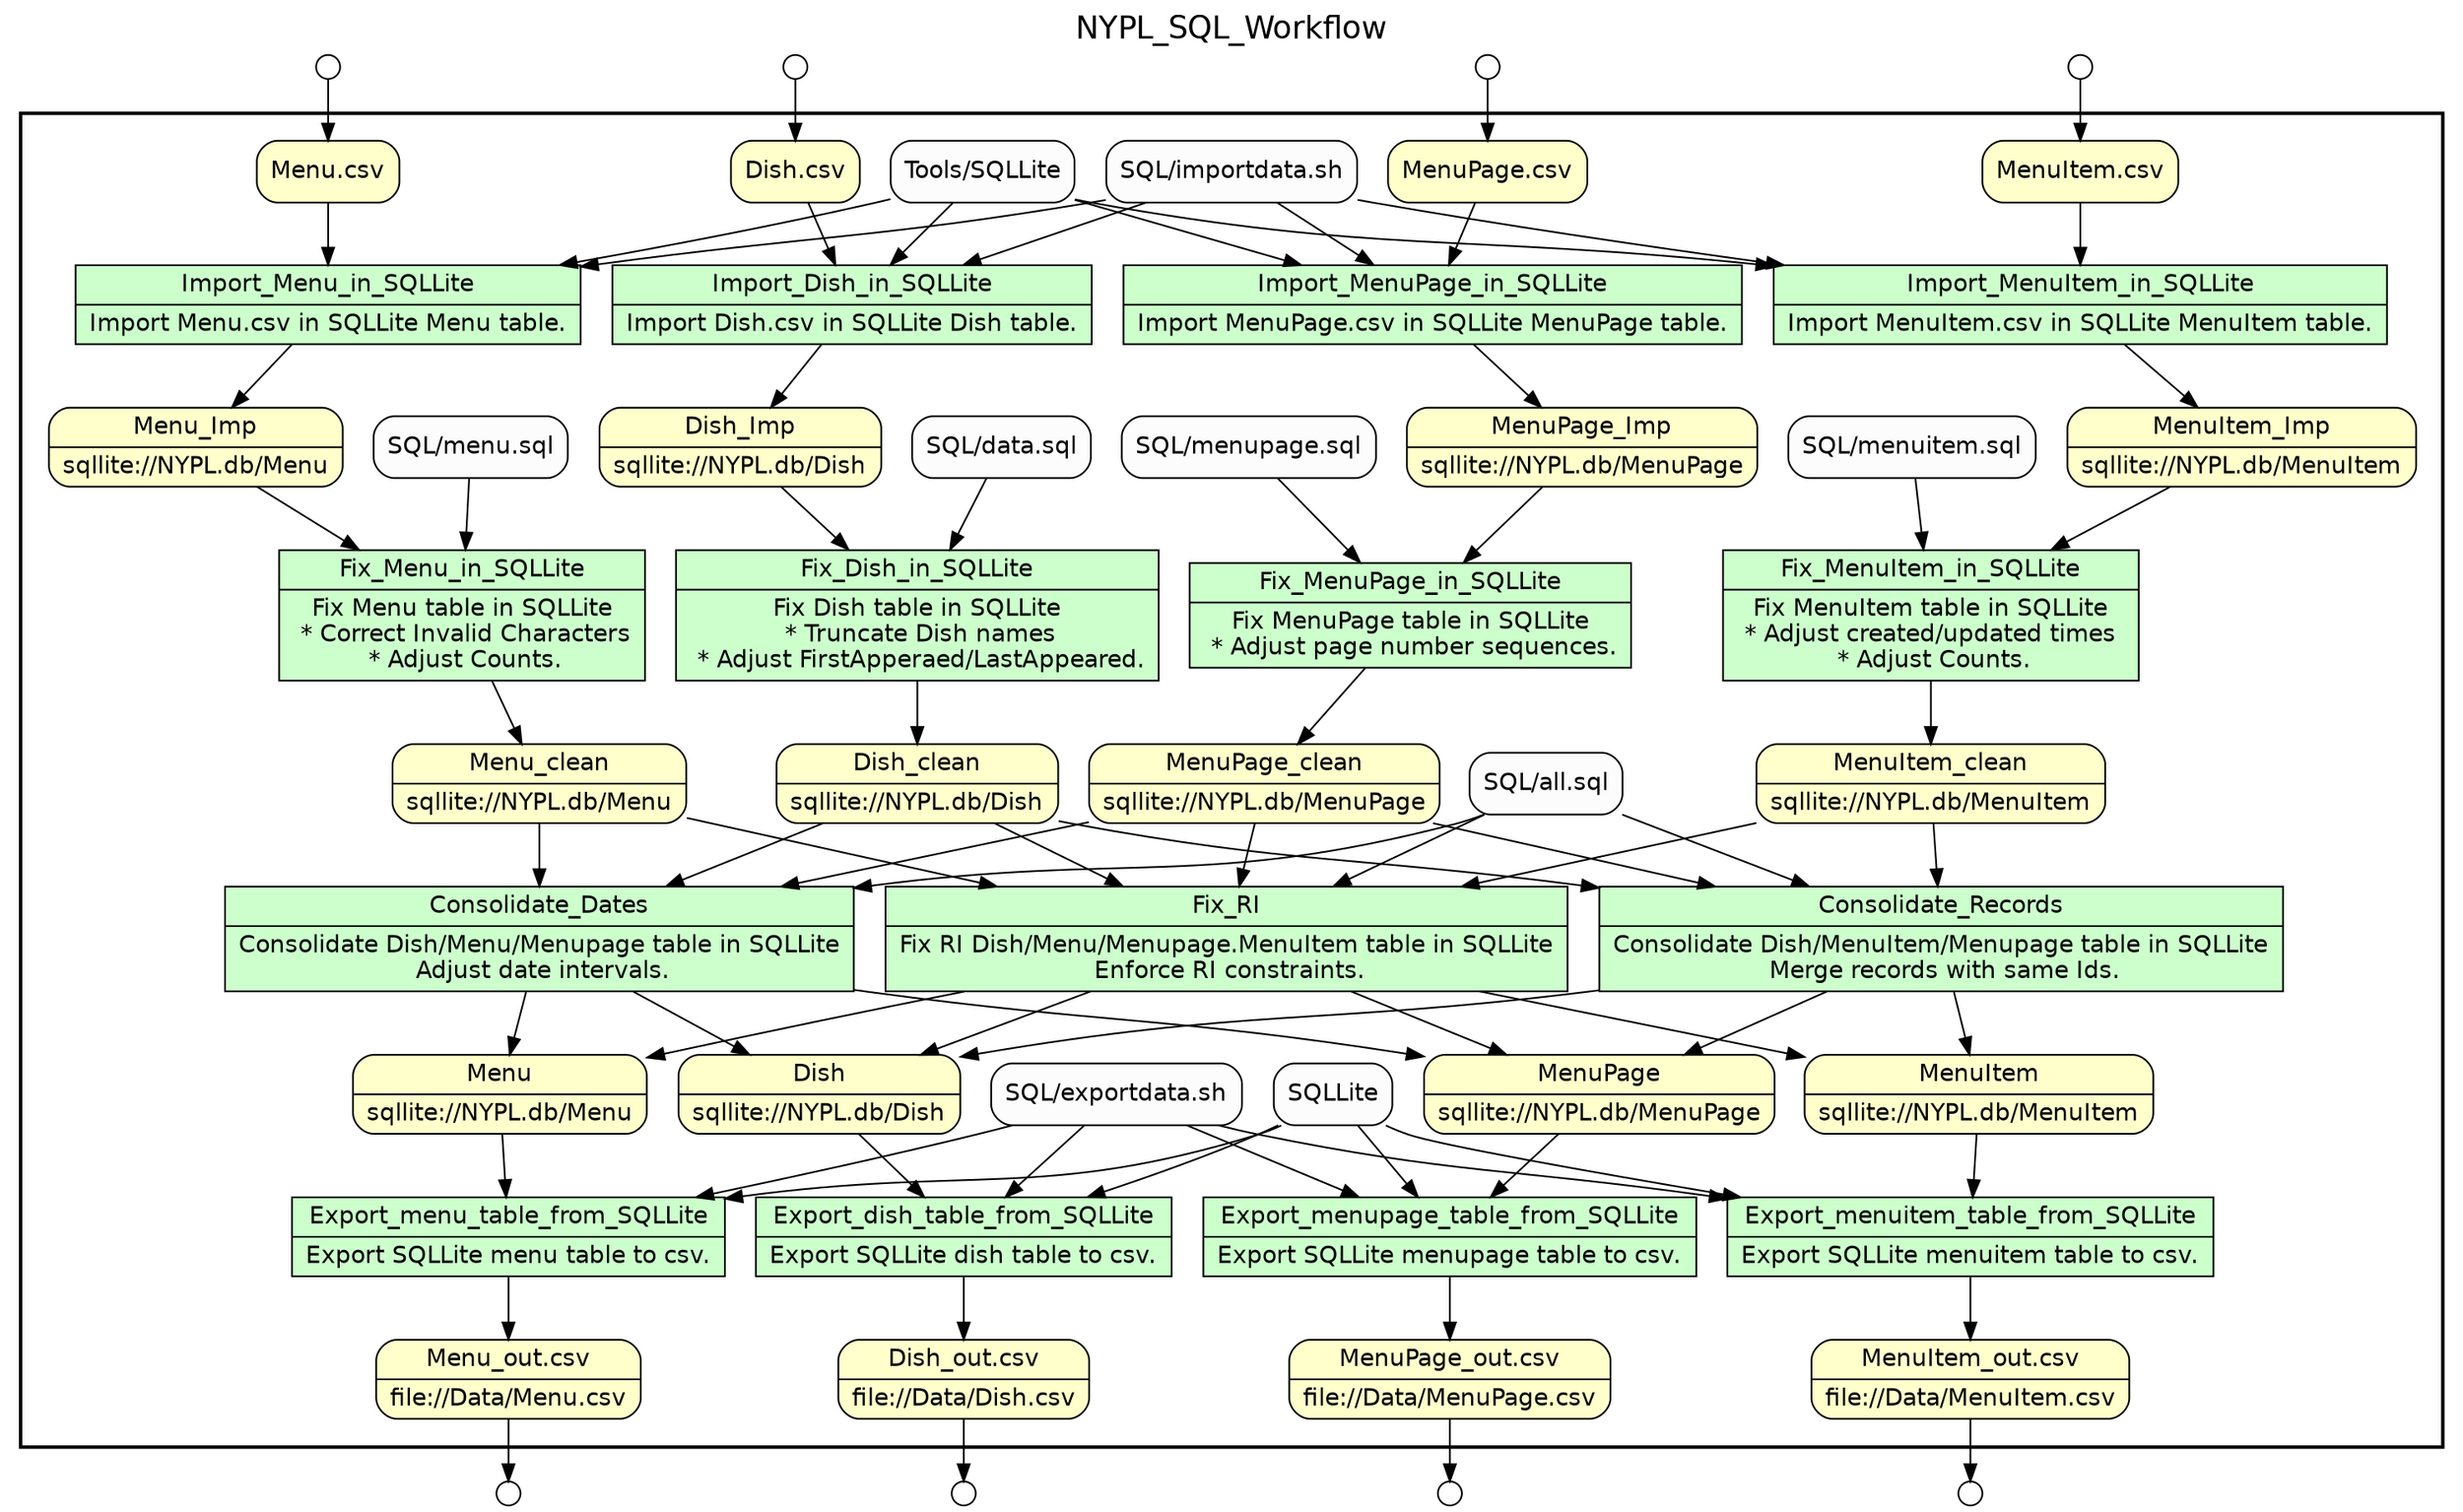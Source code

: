 
/* Start of top-level graph */
digraph Workflow {
rankdir=TB

/* Title for graph */
fontname=Helvetica; fontsize=18; labelloc=t
label=NYPL_SQL_Workflow

/* Start of double cluster for drawing box around nodes in workflow */
subgraph cluster_workflow_box_outer { label=""; color=black; penwidth=2
subgraph cluster_workflow_box_inner { label=""; penwidth=0

/* Style for nodes representing atomic programs in workflow */
node[shape=box style=filled fillcolor="#CCFFCC" peripheries=1 fontname=Helvetica]

/* Nodes representing atomic programs in workflow */
Import_Dish_in_SQLLite [shape=record rankdir=LR label="{<f0> Import_Dish_in_SQLLite |<f1> Import Dish.csv in SQLLite Dish table.}"];
Import_Menu_in_SQLLite [shape=record rankdir=LR label="{<f0> Import_Menu_in_SQLLite |<f1> Import Menu.csv in SQLLite Menu table.}"];
Import_MenuPage_in_SQLLite [shape=record rankdir=LR label="{<f0> Import_MenuPage_in_SQLLite |<f1> Import MenuPage.csv in SQLLite MenuPage table.}"];
Import_MenuItem_in_SQLLite [shape=record rankdir=LR label="{<f0> Import_MenuItem_in_SQLLite |<f1> Import MenuItem.csv in SQLLite MenuItem table.}"];
Fix_Dish_in_SQLLite [shape=record rankdir=LR label="{<f0> Fix_Dish_in_SQLLite |<f1> Fix Dish table in SQLLite\n * Truncate Dish names\n * Adjust FirstApperaed/LastAppeared.}"];
Fix_Menu_in_SQLLite [shape=record rankdir=LR label="{<f0> Fix_Menu_in_SQLLite |<f1> Fix Menu table in SQLLite\n * Correct Invalid Characters\n * Adjust Counts.}"];
Fix_MenuItem_in_SQLLite [shape=record rankdir=LR label="{<f0> Fix_MenuItem_in_SQLLite |<f1> Fix MenuItem table in SQLLite\n * Adjust created/updated times \n * Adjust Counts.}"];
Fix_MenuPage_in_SQLLite [shape=record rankdir=LR label="{<f0> Fix_MenuPage_in_SQLLite |<f1> Fix MenuPage table in SQLLite\n * Adjust page number sequences.}"];
Consolidate_Records [shape=record rankdir=LR label="{<f0> Consolidate_Records |<f1> Consolidate Dish/MenuItem/Menupage table in SQLLite\n Merge records with same Ids.}"];
Consolidate_Dates [shape=record rankdir=LR label="{<f0> Consolidate_Dates |<f1> Consolidate Dish/Menu/Menupage table in SQLLite\n Adjust date intervals.}"];
Fix_RI [shape=record rankdir=LR label="{<f0> Fix_RI |<f1> Fix RI Dish/Menu/Menupage.MenuItem table in SQLLite\n Enforce RI constraints.}"];
Export_dish_table_from_SQLLite [shape=record rankdir=LR label="{<f0> Export_dish_table_from_SQLLite |<f1> Export SQLLite dish table to csv.}"];
Export_menu_table_from_SQLLite [shape=record rankdir=LR label="{<f0> Export_menu_table_from_SQLLite |<f1> Export SQLLite menu table to csv.}"];
Export_menuitem_table_from_SQLLite [shape=record rankdir=LR label="{<f0> Export_menuitem_table_from_SQLLite |<f1> Export SQLLite menuitem table to csv.}"];
Export_menupage_table_from_SQLLite [shape=record rankdir=LR label="{<f0> Export_menupage_table_from_SQLLite |<f1> Export SQLLite menupage table to csv.}"];

/* Style for nodes representing non-parameter data channels in workflow */
node[shape=box style="rounded,filled" fillcolor="#FFFFCC" peripheries=1 fontname=Helvetica]

/* Nodes for non-parameter data channels in workflow */
"Dish_out.csv" [shape=record rankdir=LR label="{<f0> Dish_out.csv |<f1> file\://Data/Dish.csv}"];
"Menu_out.csv" [shape=record rankdir=LR label="{<f0> Menu_out.csv |<f1> file\://Data/Menu.csv}"];
"MenuItem_out.csv" [shape=record rankdir=LR label="{<f0> MenuItem_out.csv |<f1> file\://Data/MenuItem.csv}"];
"MenuPage_out.csv" [shape=record rankdir=LR label="{<f0> MenuPage_out.csv |<f1> file\://Data/MenuPage.csv}"];
"Dish.csv"
"Menu.csv"
"MenuPage.csv"
"MenuItem.csv"
Dish_Imp [shape=record rankdir=LR label="{<f0> Dish_Imp |<f1> sqllite\://NYPL.db/Dish}"];
Menu_Imp [shape=record rankdir=LR label="{<f0> Menu_Imp |<f1> sqllite\://NYPL.db/Menu}"];
MenuItem_Imp [shape=record rankdir=LR label="{<f0> MenuItem_Imp |<f1> sqllite\://NYPL.db/MenuItem}"];
MenuPage_Imp [shape=record rankdir=LR label="{<f0> MenuPage_Imp |<f1> sqllite\://NYPL.db/MenuPage}"];
MenuPage_clean [shape=record rankdir=LR label="{<f0> MenuPage_clean |<f1> sqllite\://NYPL.db/MenuPage}"];
Dish_clean [shape=record rankdir=LR label="{<f0> Dish_clean |<f1> sqllite\://NYPL.db/Dish}"];
MenuItem_clean [shape=record rankdir=LR label="{<f0> MenuItem_clean |<f1> sqllite\://NYPL.db/MenuItem}"];
Menu_clean [shape=record rankdir=LR label="{<f0> Menu_clean |<f1> sqllite\://NYPL.db/Menu}"];
Dish [shape=record rankdir=LR label="{<f0> Dish |<f1> sqllite\://NYPL.db/Dish}"];
Menu [shape=record rankdir=LR label="{<f0> Menu |<f1> sqllite\://NYPL.db/Menu}"];
MenuItem [shape=record rankdir=LR label="{<f0> MenuItem |<f1> sqllite\://NYPL.db/MenuItem}"];
MenuPage [shape=record rankdir=LR label="{<f0> MenuPage |<f1> sqllite\://NYPL.db/MenuPage}"];

/* Style for nodes representing parameter channels in workflow */
node[shape=box style="rounded,filled" fillcolor="#FCFCFC" peripheries=1 fontname=Helvetica]

/* Nodes representing parameter channels in workflow */

/* Edges representing connections between programs and channels */
Import_Dish_in_SQLLite -> Dish_Imp
"Tools/SQLLite" -> Import_Dish_in_SQLLite
"SQL/importdata.sh" -> Import_Dish_in_SQLLite
"Dish.csv" -> Import_Dish_in_SQLLite
Import_Menu_in_SQLLite -> Menu_Imp
"Tools/SQLLite" -> Import_Menu_in_SQLLite
"SQL/importdata.sh" -> Import_Menu_in_SQLLite
"Menu.csv" -> Import_Menu_in_SQLLite
Import_MenuPage_in_SQLLite -> MenuPage_Imp
"Tools/SQLLite" -> Import_MenuPage_in_SQLLite
"SQL/importdata.sh" -> Import_MenuPage_in_SQLLite
"MenuPage.csv" -> Import_MenuPage_in_SQLLite
Import_MenuItem_in_SQLLite -> MenuItem_Imp
"Tools/SQLLite" -> Import_MenuItem_in_SQLLite
"SQL/importdata.sh" -> Import_MenuItem_in_SQLLite
"MenuItem.csv" -> Import_MenuItem_in_SQLLite
Fix_Dish_in_SQLLite -> Dish_clean
"SQL/data.sql" -> Fix_Dish_in_SQLLite
Dish_Imp -> Fix_Dish_in_SQLLite
Fix_Menu_in_SQLLite -> Menu_clean
"SQL/menu.sql" -> Fix_Menu_in_SQLLite
Menu_Imp -> Fix_Menu_in_SQLLite
Fix_MenuItem_in_SQLLite -> MenuItem_clean
"SQL/menuitem.sql" -> Fix_MenuItem_in_SQLLite
MenuItem_Imp -> Fix_MenuItem_in_SQLLite
Fix_MenuPage_in_SQLLite -> MenuPage_clean
"SQL/menupage.sql" -> Fix_MenuPage_in_SQLLite
MenuPage_Imp -> Fix_MenuPage_in_SQLLite
Consolidate_Records -> MenuPage
Consolidate_Records -> MenuItem
Consolidate_Records -> Dish
"SQL/all.sql" -> Consolidate_Records
MenuPage_clean -> Consolidate_Records
Dish_clean -> Consolidate_Records
MenuItem_clean -> Consolidate_Records
Consolidate_Dates -> MenuPage
Consolidate_Dates -> Menu
Consolidate_Dates -> Dish
"SQL/all.sql" -> Consolidate_Dates
MenuPage_clean -> Consolidate_Dates
Dish_clean -> Consolidate_Dates
Menu_clean -> Consolidate_Dates
Fix_RI -> MenuPage
Fix_RI -> MenuItem
Fix_RI -> Menu
Fix_RI -> Dish
"SQL/all.sql" -> Fix_RI
MenuPage_clean -> Fix_RI
Dish_clean -> Fix_RI
Menu_clean -> Fix_RI
MenuItem_clean -> Fix_RI
Export_dish_table_from_SQLLite -> "Dish_out.csv"
SQLLite -> Export_dish_table_from_SQLLite
"SQL/exportdata.sh" -> Export_dish_table_from_SQLLite
Dish -> Export_dish_table_from_SQLLite
Export_menu_table_from_SQLLite -> "Menu_out.csv"
SQLLite -> Export_menu_table_from_SQLLite
"SQL/exportdata.sh" -> Export_menu_table_from_SQLLite
Menu -> Export_menu_table_from_SQLLite
Export_menuitem_table_from_SQLLite -> "MenuItem_out.csv"
SQLLite -> Export_menuitem_table_from_SQLLite
"SQL/exportdata.sh" -> Export_menuitem_table_from_SQLLite
MenuItem -> Export_menuitem_table_from_SQLLite
Export_menupage_table_from_SQLLite -> "MenuPage_out.csv"
SQLLite -> Export_menupage_table_from_SQLLite
"SQL/exportdata.sh" -> Export_menupage_table_from_SQLLite
MenuPage -> Export_menupage_table_from_SQLLite

/* End of double cluster for drawing box around nodes in workflow */
}}

/* Style for nodes representing workflow input ports */
node[shape=circle style="rounded,filled" fillcolor="#FFFFFF" peripheries=1 fontname=Helvetica width=0.2]

/* Nodes representing workflow input ports */
"Dish.csv_input_port" [label=""]
"Menu.csv_input_port" [label=""]
"MenuItem.csv_input_port" [label=""]
"MenuPage.csv_input_port" [label=""]

/* Style for nodes representing workflow output ports */
node[shape=circle style="rounded,filled" fillcolor="#FFFFFF" peripheries=1 fontname=Helvetica width=0.2]

/* Nodes representing workflow output ports */
"Dish_out.csv_output_port" [label=""]
"Menu_out.csv_output_port" [label=""]
"MenuItem_out.csv_output_port" [label=""]
"MenuPage_out.csv_output_port" [label=""]

/* Edges from input ports to channels */
"Dish.csv_input_port" -> "Dish.csv"
"Menu.csv_input_port" -> "Menu.csv"
"MenuItem.csv_input_port" -> "MenuItem.csv"
"MenuPage.csv_input_port" -> "MenuPage.csv"

/* Edges from channels to output ports */
"Dish_out.csv" -> "Dish_out.csv_output_port"
"Menu_out.csv" -> "Menu_out.csv_output_port"
"MenuItem_out.csv" -> "MenuItem_out.csv_output_port"
"MenuPage_out.csv" -> "MenuPage_out.csv_output_port"

/* End of top-level graph */
}
